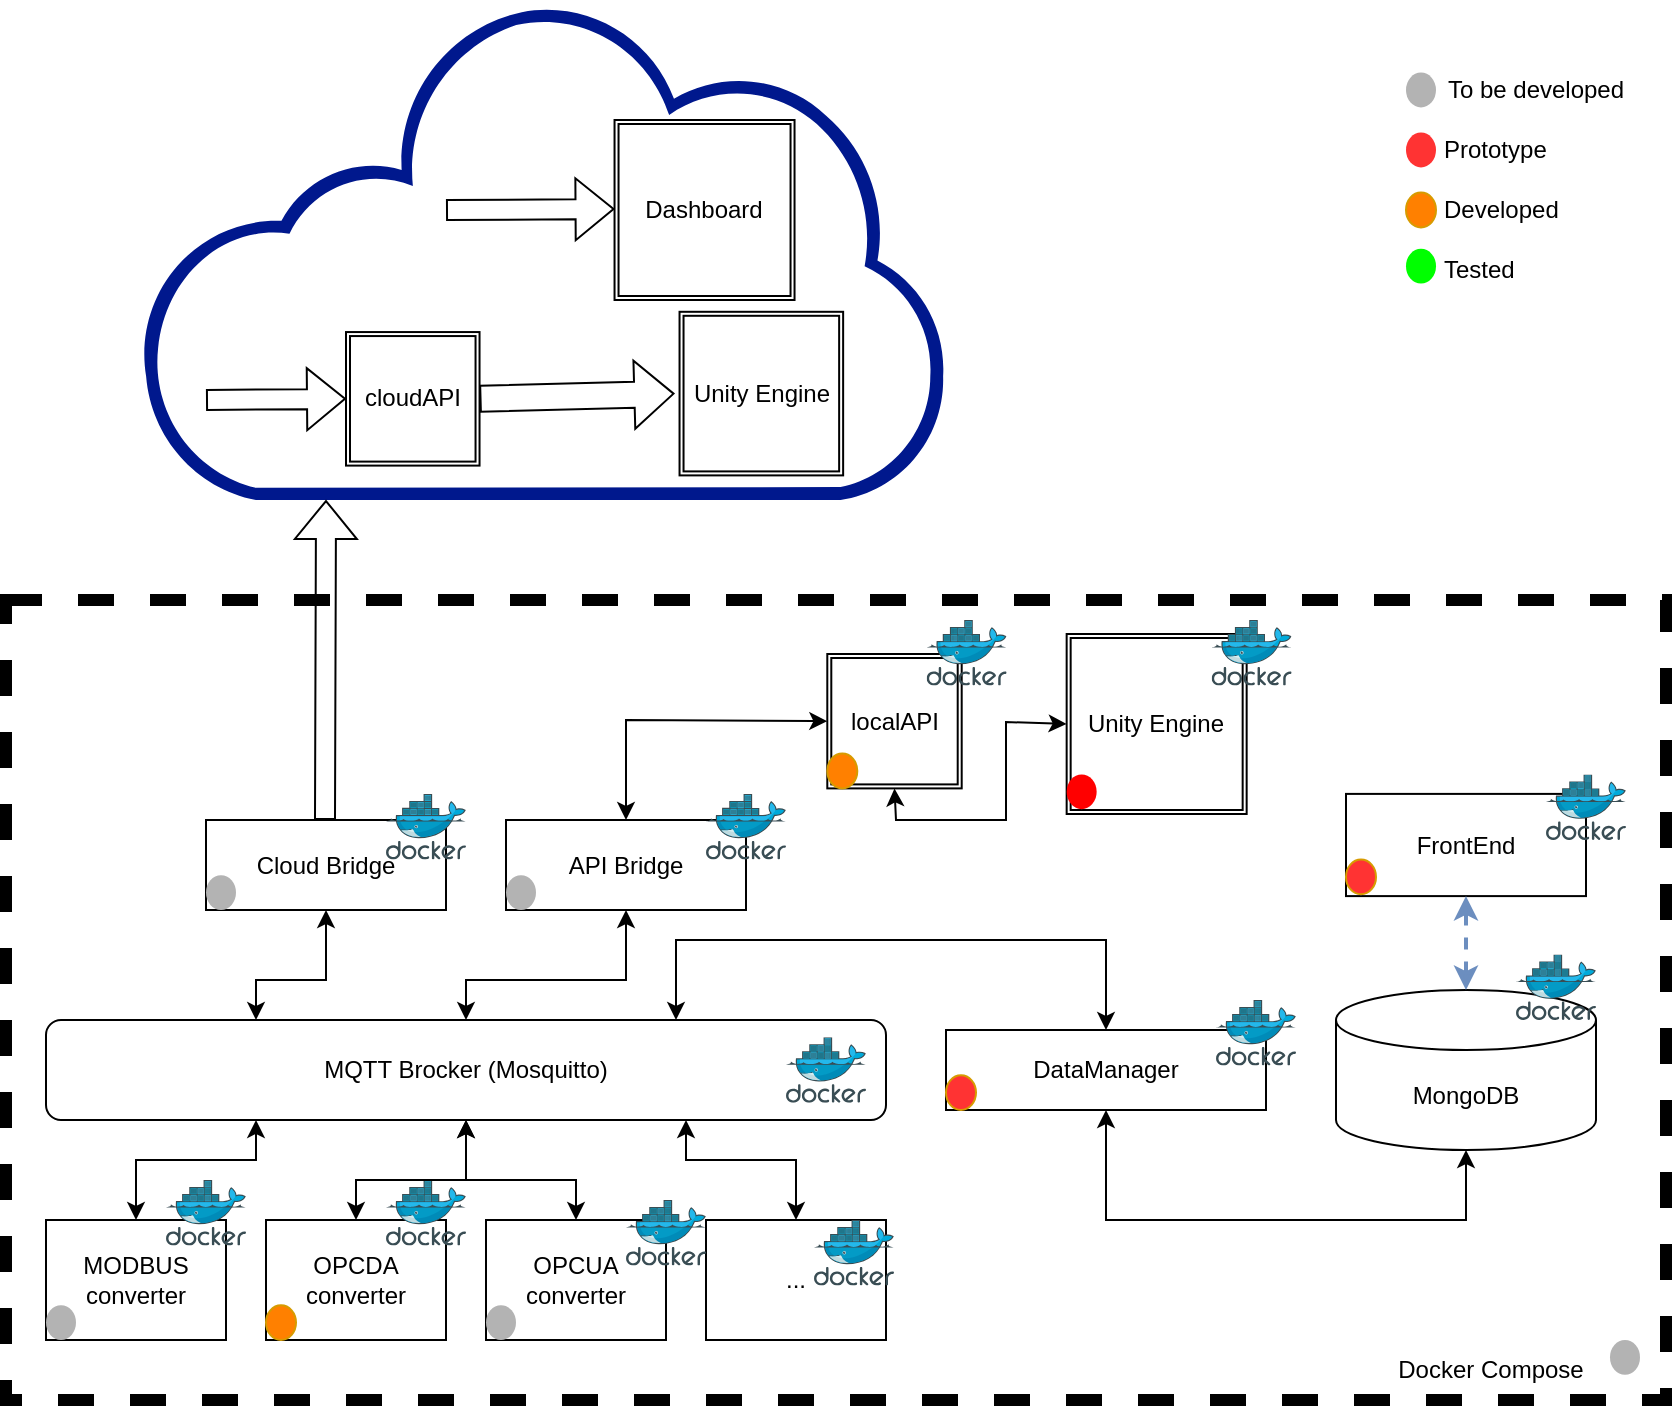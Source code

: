 <mxfile version="22.0.4" type="device">
  <diagram name="Página-1" id="7zzRH2UkfeKaquIX6ZkR">
    <mxGraphModel dx="1050" dy="1703" grid="1" gridSize="10" guides="1" tooltips="1" connect="1" arrows="1" fold="1" page="1" pageScale="1" pageWidth="827" pageHeight="1169" math="0" shadow="0">
      <root>
        <mxCell id="0" />
        <mxCell id="1" parent="0" />
        <mxCell id="7Npt1wdLBXmJ5ymIumH4-31" value="" style="rounded=0;whiteSpace=wrap;html=1;fillColor=none;dashed=1;strokeWidth=6;" parent="1" vertex="1">
          <mxGeometry x="10" y="220" width="830" height="400" as="geometry" />
        </mxCell>
        <mxCell id="7Npt1wdLBXmJ5ymIumH4-1" value="OPCDA converter" style="rounded=0;whiteSpace=wrap;html=1;" parent="1" vertex="1">
          <mxGeometry x="140" y="530" width="90" height="60" as="geometry" />
        </mxCell>
        <mxCell id="7Npt1wdLBXmJ5ymIumH4-3" value="MQTT Brocker (Mosquitto)" style="rounded=1;whiteSpace=wrap;html=1;" parent="1" vertex="1">
          <mxGeometry x="30" y="430" width="420" height="50" as="geometry" />
        </mxCell>
        <mxCell id="7Npt1wdLBXmJ5ymIumH4-4" value="MODBUS converter" style="rounded=0;whiteSpace=wrap;html=1;" parent="1" vertex="1">
          <mxGeometry x="30" y="530" width="90" height="60" as="geometry" />
        </mxCell>
        <mxCell id="7Npt1wdLBXmJ5ymIumH4-5" value="OPCUA converter" style="rounded=0;whiteSpace=wrap;html=1;" parent="1" vertex="1">
          <mxGeometry x="250" y="530" width="90" height="60" as="geometry" />
        </mxCell>
        <mxCell id="7Npt1wdLBXmJ5ymIumH4-6" value="..." style="rounded=0;whiteSpace=wrap;html=1;" parent="1" vertex="1">
          <mxGeometry x="360" y="530" width="90" height="60" as="geometry" />
        </mxCell>
        <mxCell id="7Npt1wdLBXmJ5ymIumH4-7" value="MongoDB" style="shape=cylinder3;whiteSpace=wrap;html=1;boundedLbl=1;backgroundOutline=1;size=15;" parent="1" vertex="1">
          <mxGeometry x="675" y="415" width="130" height="80" as="geometry" />
        </mxCell>
        <mxCell id="7Npt1wdLBXmJ5ymIumH4-9" value="Cloud Bridge" style="rounded=0;whiteSpace=wrap;html=1;" parent="1" vertex="1">
          <mxGeometry x="110" y="330" width="120" height="45" as="geometry" />
        </mxCell>
        <mxCell id="7Npt1wdLBXmJ5ymIumH4-10" value="DataManager" style="rounded=0;whiteSpace=wrap;html=1;" parent="1" vertex="1">
          <mxGeometry x="480" y="435" width="160" height="40" as="geometry" />
        </mxCell>
        <mxCell id="7Npt1wdLBXmJ5ymIumH4-12" value="" style="image;sketch=0;aspect=fixed;html=1;points=[];align=center;fontSize=12;image=img/lib/mscae/Docker.svg;" parent="1" vertex="1">
          <mxGeometry x="200" y="510" width="40" height="32.8" as="geometry" />
        </mxCell>
        <mxCell id="7Npt1wdLBXmJ5ymIumH4-13" value="" style="image;sketch=0;aspect=fixed;html=1;points=[];align=center;fontSize=12;image=img/lib/mscae/Docker.svg;" parent="1" vertex="1">
          <mxGeometry x="400" y="438.6" width="40" height="32.8" as="geometry" />
        </mxCell>
        <mxCell id="7Npt1wdLBXmJ5ymIumH4-14" value="" style="image;sketch=0;aspect=fixed;html=1;points=[];align=center;fontSize=12;image=img/lib/mscae/Docker.svg;" parent="1" vertex="1">
          <mxGeometry x="414" y="530" width="40" height="32.8" as="geometry" />
        </mxCell>
        <mxCell id="7Npt1wdLBXmJ5ymIumH4-15" value="" style="image;sketch=0;aspect=fixed;html=1;points=[];align=center;fontSize=12;image=img/lib/mscae/Docker.svg;" parent="1" vertex="1">
          <mxGeometry x="320" y="520" width="40" height="32.8" as="geometry" />
        </mxCell>
        <mxCell id="7Npt1wdLBXmJ5ymIumH4-16" value="" style="image;sketch=0;aspect=fixed;html=1;points=[];align=center;fontSize=12;image=img/lib/mscae/Docker.svg;" parent="1" vertex="1">
          <mxGeometry x="90" y="510" width="40" height="32.8" as="geometry" />
        </mxCell>
        <mxCell id="7Npt1wdLBXmJ5ymIumH4-17" value="" style="image;sketch=0;aspect=fixed;html=1;points=[];align=center;fontSize=12;image=img/lib/mscae/Docker.svg;" parent="1" vertex="1">
          <mxGeometry x="200" y="316.95" width="40" height="32.8" as="geometry" />
        </mxCell>
        <mxCell id="7Npt1wdLBXmJ5ymIumH4-18" value="" style="image;sketch=0;aspect=fixed;html=1;points=[];align=center;fontSize=12;image=img/lib/mscae/Docker.svg;" parent="1" vertex="1">
          <mxGeometry x="765" y="397.2" width="40" height="32.8" as="geometry" />
        </mxCell>
        <mxCell id="7Npt1wdLBXmJ5ymIumH4-19" value="" style="image;sketch=0;aspect=fixed;html=1;points=[];align=center;fontSize=12;image=img/lib/mscae/Docker.svg;" parent="1" vertex="1">
          <mxGeometry x="615" y="420" width="40" height="32.8" as="geometry" />
        </mxCell>
        <mxCell id="7Npt1wdLBXmJ5ymIumH4-20" value="" style="sketch=0;aspect=fixed;pointerEvents=1;shadow=0;dashed=0;html=1;strokeColor=none;labelPosition=center;verticalLabelPosition=bottom;verticalAlign=top;align=center;fillColor=#00188D;shape=mxgraph.mscae.enterprise.internet_hollow" parent="1" vertex="1">
          <mxGeometry x="76.77" y="-80" width="403.23" height="250" as="geometry" />
        </mxCell>
        <mxCell id="7Npt1wdLBXmJ5ymIumH4-24" value="FrontEnd" style="rounded=0;whiteSpace=wrap;html=1;" parent="1" vertex="1">
          <mxGeometry x="680" y="316.95" width="120" height="51.1" as="geometry" />
        </mxCell>
        <mxCell id="7Npt1wdLBXmJ5ymIumH4-25" value="" style="image;sketch=0;aspect=fixed;html=1;points=[];align=center;fontSize=12;image=img/lib/mscae/Docker.svg;" parent="1" vertex="1">
          <mxGeometry x="780" y="307.2" width="40" height="32.8" as="geometry" />
        </mxCell>
        <mxCell id="7Npt1wdLBXmJ5ymIumH4-26" value="Dashboard" style="shape=ext;double=1;whiteSpace=wrap;html=1;aspect=fixed;" parent="1" vertex="1">
          <mxGeometry x="314.27" y="-20" width="90" height="90" as="geometry" />
        </mxCell>
        <mxCell id="7Npt1wdLBXmJ5ymIumH4-27" value="Unity Engine" style="shape=ext;double=1;whiteSpace=wrap;html=1;aspect=fixed;" parent="1" vertex="1">
          <mxGeometry x="346.77" y="75.9" width="81.8" height="81.8" as="geometry" />
        </mxCell>
        <mxCell id="7Npt1wdLBXmJ5ymIumH4-28" value="" style="shape=flexArrow;endArrow=classic;html=1;rounded=0;entryX=0;entryY=0.5;entryDx=0;entryDy=0;" parent="1" target="7kdsMO98y5sn18G8m-w_-2" edge="1">
          <mxGeometry width="50" height="50" relative="1" as="geometry">
            <mxPoint x="110" y="120" as="sourcePoint" />
            <mxPoint x="211.77" y="61.8" as="targetPoint" />
          </mxGeometry>
        </mxCell>
        <mxCell id="7Npt1wdLBXmJ5ymIumH4-29" value="" style="shape=flexArrow;endArrow=classic;html=1;rounded=0;entryX=0;entryY=0.5;entryDx=0;entryDy=0;" parent="1" edge="1">
          <mxGeometry width="50" height="50" relative="1" as="geometry">
            <mxPoint x="230" y="25" as="sourcePoint" />
            <mxPoint x="314.27" y="24.52" as="targetPoint" />
          </mxGeometry>
        </mxCell>
        <mxCell id="7Npt1wdLBXmJ5ymIumH4-33" value="" style="endArrow=classic;startArrow=classic;html=1;rounded=0;exitX=0.5;exitY=0;exitDx=0;exitDy=0;" parent="1" source="7Npt1wdLBXmJ5ymIumH4-6" edge="1">
          <mxGeometry width="50" height="50" relative="1" as="geometry">
            <mxPoint x="390" y="520" as="sourcePoint" />
            <mxPoint x="350" y="480" as="targetPoint" />
            <Array as="points">
              <mxPoint x="405" y="500" />
              <mxPoint x="350" y="500" />
            </Array>
          </mxGeometry>
        </mxCell>
        <mxCell id="7Npt1wdLBXmJ5ymIumH4-34" value="" style="endArrow=classic;startArrow=classic;html=1;rounded=0;exitX=0.5;exitY=0;exitDx=0;exitDy=0;entryX=0.5;entryY=1;entryDx=0;entryDy=0;" parent="1" source="7Npt1wdLBXmJ5ymIumH4-1" target="7Npt1wdLBXmJ5ymIumH4-3" edge="1">
          <mxGeometry width="50" height="50" relative="1" as="geometry">
            <mxPoint x="415" y="540" as="sourcePoint" />
            <mxPoint x="360" y="490" as="targetPoint" />
            <Array as="points">
              <mxPoint x="185" y="510" />
              <mxPoint x="240" y="510" />
            </Array>
          </mxGeometry>
        </mxCell>
        <mxCell id="7Npt1wdLBXmJ5ymIumH4-35" value="" style="endArrow=classic;startArrow=classic;html=1;rounded=0;exitX=0.5;exitY=0;exitDx=0;exitDy=0;entryX=0.5;entryY=1;entryDx=0;entryDy=0;" parent="1" source="7Npt1wdLBXmJ5ymIumH4-5" target="7Npt1wdLBXmJ5ymIumH4-3" edge="1">
          <mxGeometry width="50" height="50" relative="1" as="geometry">
            <mxPoint x="300" y="530" as="sourcePoint" />
            <mxPoint x="250" y="480" as="targetPoint" />
            <Array as="points">
              <mxPoint x="295" y="510" />
              <mxPoint x="240" y="510" />
            </Array>
          </mxGeometry>
        </mxCell>
        <mxCell id="7Npt1wdLBXmJ5ymIumH4-36" value="" style="endArrow=classic;startArrow=classic;html=1;rounded=0;exitX=0.5;exitY=0;exitDx=0;exitDy=0;entryX=0.25;entryY=1;entryDx=0;entryDy=0;" parent="1" source="7Npt1wdLBXmJ5ymIumH4-4" target="7Npt1wdLBXmJ5ymIumH4-3" edge="1">
          <mxGeometry width="50" height="50" relative="1" as="geometry">
            <mxPoint x="435" y="560" as="sourcePoint" />
            <mxPoint x="380" y="510" as="targetPoint" />
            <Array as="points">
              <mxPoint x="75" y="500" />
              <mxPoint x="135" y="500" />
            </Array>
          </mxGeometry>
        </mxCell>
        <mxCell id="7Npt1wdLBXmJ5ymIumH4-37" value="" style="endArrow=classic;startArrow=classic;html=1;rounded=0;entryX=0.25;entryY=0;entryDx=0;entryDy=0;exitX=0.5;exitY=1;exitDx=0;exitDy=0;" parent="1" source="7Npt1wdLBXmJ5ymIumH4-9" target="7Npt1wdLBXmJ5ymIumH4-3" edge="1">
          <mxGeometry width="50" height="50" relative="1" as="geometry">
            <mxPoint x="85" y="540" as="sourcePoint" />
            <mxPoint x="145" y="490" as="targetPoint" />
            <Array as="points">
              <mxPoint x="170" y="410" />
              <mxPoint x="135" y="410" />
            </Array>
          </mxGeometry>
        </mxCell>
        <mxCell id="7Npt1wdLBXmJ5ymIumH4-39" value="" style="endArrow=classic;startArrow=classic;html=1;rounded=0;entryX=0.5;entryY=1;entryDx=0;entryDy=0;dashed=1;strokeWidth=2;fillColor=#dae8fc;strokeColor=#6c8ebf;exitX=0.5;exitY=0;exitDx=0;exitDy=0;exitPerimeter=0;" parent="1" source="7Npt1wdLBXmJ5ymIumH4-7" target="7Npt1wdLBXmJ5ymIumH4-24" edge="1">
          <mxGeometry width="50" height="50" relative="1" as="geometry">
            <mxPoint x="355" y="440" as="sourcePoint" />
            <mxPoint x="390" y="374" as="targetPoint" />
          </mxGeometry>
        </mxCell>
        <mxCell id="7Npt1wdLBXmJ5ymIumH4-42" value="" style="endArrow=classic;startArrow=classic;html=1;rounded=0;exitX=0.5;exitY=0;exitDx=0;exitDy=0;entryX=0.75;entryY=0;entryDx=0;entryDy=0;" parent="1" source="7Npt1wdLBXmJ5ymIumH4-10" target="7Npt1wdLBXmJ5ymIumH4-3" edge="1">
          <mxGeometry width="50" height="50" relative="1" as="geometry">
            <mxPoint x="630" y="450" as="sourcePoint" />
            <mxPoint x="460" y="465" as="targetPoint" />
            <Array as="points">
              <mxPoint x="560" y="390" />
              <mxPoint x="345" y="390" />
            </Array>
          </mxGeometry>
        </mxCell>
        <mxCell id="7Npt1wdLBXmJ5ymIumH4-43" value="" style="shape=flexArrow;endArrow=classic;html=1;rounded=0;" parent="1" edge="1">
          <mxGeometry width="50" height="50" relative="1" as="geometry">
            <mxPoint x="169.5" y="330" as="sourcePoint" />
            <mxPoint x="170" y="170" as="targetPoint" />
          </mxGeometry>
        </mxCell>
        <mxCell id="7Npt1wdLBXmJ5ymIumH4-44" value="Docker Compose" style="text;html=1;strokeColor=none;fillColor=none;align=center;verticalAlign=middle;whiteSpace=wrap;rounded=0;" parent="1" vertex="1">
          <mxGeometry x="700" y="590" width="105" height="30" as="geometry" />
        </mxCell>
        <mxCell id="7kdsMO98y5sn18G8m-w_-2" value="cloudAPI" style="shape=ext;double=1;whiteSpace=wrap;html=1;aspect=fixed;" parent="1" vertex="1">
          <mxGeometry x="180" y="86.03" width="66.77" height="66.77" as="geometry" />
        </mxCell>
        <mxCell id="7kdsMO98y5sn18G8m-w_-4" value="" style="shape=flexArrow;endArrow=classic;html=1;rounded=0;entryX=0;entryY=0.5;entryDx=0;entryDy=0;width=13;endSize=6.2;exitX=1;exitY=0.5;exitDx=0;exitDy=0;" parent="1" source="7kdsMO98y5sn18G8m-w_-2" edge="1">
          <mxGeometry width="50" height="50" relative="1" as="geometry">
            <mxPoint x="171.77" y="126.8" as="sourcePoint" />
            <mxPoint x="344.27" y="116.8" as="targetPoint" />
          </mxGeometry>
        </mxCell>
        <mxCell id="UQ5qbsGniW9rWeWsS5vU-2" value="" style="endArrow=classic;startArrow=classic;html=1;rounded=0;entryX=0.5;entryY=1;entryDx=0;entryDy=0;exitX=0.5;exitY=1;exitDx=0;exitDy=0;exitPerimeter=0;" parent="1" source="7Npt1wdLBXmJ5ymIumH4-7" target="7Npt1wdLBXmJ5ymIumH4-10" edge="1">
          <mxGeometry width="50" height="50" relative="1" as="geometry">
            <mxPoint x="560" y="545" as="sourcePoint" />
            <mxPoint x="610" y="495" as="targetPoint" />
            <Array as="points">
              <mxPoint x="740" y="530" />
              <mxPoint x="560" y="530" />
            </Array>
          </mxGeometry>
        </mxCell>
        <mxCell id="9k12AXy6tt7gyHXrd-Mn-1" value="API Bridge" style="rounded=0;whiteSpace=wrap;html=1;" parent="1" vertex="1">
          <mxGeometry x="260" y="330" width="120" height="45" as="geometry" />
        </mxCell>
        <mxCell id="9k12AXy6tt7gyHXrd-Mn-2" value="Unity Engine" style="shape=ext;double=1;whiteSpace=wrap;html=1;aspect=fixed;" parent="1" vertex="1">
          <mxGeometry x="540.33" y="237" width="90" height="90" as="geometry" />
        </mxCell>
        <mxCell id="9k12AXy6tt7gyHXrd-Mn-3" value="localAPI" style="shape=ext;double=1;whiteSpace=wrap;html=1;aspect=fixed;" parent="1" vertex="1">
          <mxGeometry x="420.65" y="247" width="67.2" height="67.2" as="geometry" />
        </mxCell>
        <mxCell id="9k12AXy6tt7gyHXrd-Mn-4" value="" style="endArrow=classic;startArrow=classic;html=1;rounded=0;entryX=0.5;entryY=0;entryDx=0;entryDy=0;exitX=0.5;exitY=1;exitDx=0;exitDy=0;" parent="1" source="9k12AXy6tt7gyHXrd-Mn-1" target="7Npt1wdLBXmJ5ymIumH4-3" edge="1">
          <mxGeometry width="50" height="50" relative="1" as="geometry">
            <mxPoint x="180" y="385" as="sourcePoint" />
            <mxPoint x="145" y="440" as="targetPoint" />
            <Array as="points">
              <mxPoint x="320" y="410" />
              <mxPoint x="240" y="410" />
            </Array>
          </mxGeometry>
        </mxCell>
        <mxCell id="9k12AXy6tt7gyHXrd-Mn-6" value="" style="endArrow=classic;startArrow=classic;html=1;rounded=0;entryX=0;entryY=0.5;entryDx=0;entryDy=0;exitX=0.5;exitY=0;exitDx=0;exitDy=0;" parent="1" source="9k12AXy6tt7gyHXrd-Mn-1" target="9k12AXy6tt7gyHXrd-Mn-3" edge="1">
          <mxGeometry width="50" height="50" relative="1" as="geometry">
            <mxPoint x="330" y="385" as="sourcePoint" />
            <mxPoint x="250" y="440" as="targetPoint" />
            <Array as="points">
              <mxPoint x="320" y="300" />
              <mxPoint x="320" y="280" />
            </Array>
          </mxGeometry>
        </mxCell>
        <mxCell id="9k12AXy6tt7gyHXrd-Mn-7" value="" style="endArrow=classic;startArrow=classic;html=1;rounded=0;entryX=0.5;entryY=1;entryDx=0;entryDy=0;exitX=0;exitY=0.5;exitDx=0;exitDy=0;" parent="1" source="9k12AXy6tt7gyHXrd-Mn-2" target="9k12AXy6tt7gyHXrd-Mn-3" edge="1">
          <mxGeometry width="50" height="50" relative="1" as="geometry">
            <mxPoint x="330" y="340" as="sourcePoint" />
            <mxPoint x="440" y="292" as="targetPoint" />
            <Array as="points">
              <mxPoint x="510" y="281" />
              <mxPoint x="510" y="330" />
              <mxPoint x="455" y="330" />
            </Array>
          </mxGeometry>
        </mxCell>
        <mxCell id="9k12AXy6tt7gyHXrd-Mn-8" value="" style="image;sketch=0;aspect=fixed;html=1;points=[];align=center;fontSize=12;image=img/lib/mscae/Docker.svg;" parent="1" vertex="1">
          <mxGeometry x="360" y="316.95" width="40" height="32.8" as="geometry" />
        </mxCell>
        <mxCell id="9k12AXy6tt7gyHXrd-Mn-9" value="" style="image;sketch=0;aspect=fixed;html=1;points=[];align=center;fontSize=12;image=img/lib/mscae/Docker.svg;" parent="1" vertex="1">
          <mxGeometry x="470.33" y="230" width="40" height="32.8" as="geometry" />
        </mxCell>
        <mxCell id="9k12AXy6tt7gyHXrd-Mn-11" value="" style="image;sketch=0;aspect=fixed;html=1;points=[];align=center;fontSize=12;image=img/lib/mscae/Docker.svg;" parent="1" vertex="1">
          <mxGeometry x="612.83" y="230" width="40" height="32.8" as="geometry" />
        </mxCell>
        <mxCell id="9k12AXy6tt7gyHXrd-Mn-13" value="" style="ellipse;whiteSpace=wrap;html=1;fillColor=#FF3333;strokeColor=#d79b00;" parent="1" vertex="1">
          <mxGeometry x="480" y="457.6" width="15" height="17.4" as="geometry" />
        </mxCell>
        <mxCell id="9k12AXy6tt7gyHXrd-Mn-14" value="" style="ellipse;whiteSpace=wrap;html=1;fillColor=#FF3333;strokeColor=#d79b00;" parent="1" vertex="1">
          <mxGeometry x="680" y="349.75" width="15" height="17.4" as="geometry" />
        </mxCell>
        <mxCell id="9k12AXy6tt7gyHXrd-Mn-15" value="" style="ellipse;whiteSpace=wrap;html=1;fillColor=#FF8000;strokeColor=#d79b00;" parent="1" vertex="1">
          <mxGeometry x="140" y="572.6" width="15" height="17.4" as="geometry" />
        </mxCell>
        <mxCell id="9k12AXy6tt7gyHXrd-Mn-16" value="" style="ellipse;whiteSpace=wrap;html=1;fillColor=#FF8000;strokeColor=#d79b00;" parent="1" vertex="1">
          <mxGeometry x="420.65" y="296.8" width="15" height="17.4" as="geometry" />
        </mxCell>
        <mxCell id="9k12AXy6tt7gyHXrd-Mn-17" value="" style="ellipse;whiteSpace=wrap;html=1;fillColor=#B3B3B3;strokeColor=none;" parent="1" vertex="1">
          <mxGeometry x="30" y="572.6" width="15" height="17.4" as="geometry" />
        </mxCell>
        <mxCell id="9k12AXy6tt7gyHXrd-Mn-18" value="" style="ellipse;whiteSpace=wrap;html=1;fillColor=#B3B3B3;strokeColor=none;" parent="1" vertex="1">
          <mxGeometry x="250" y="572.6" width="15" height="17.4" as="geometry" />
        </mxCell>
        <mxCell id="9k12AXy6tt7gyHXrd-Mn-20" value="" style="ellipse;whiteSpace=wrap;html=1;fillColor=#B3B3B3;strokeColor=none;" parent="1" vertex="1">
          <mxGeometry x="110" y="357.6" width="15" height="17.4" as="geometry" />
        </mxCell>
        <mxCell id="9k12AXy6tt7gyHXrd-Mn-21" value="" style="ellipse;whiteSpace=wrap;html=1;fillColor=#B3B3B3;strokeColor=none;" parent="1" vertex="1">
          <mxGeometry x="260" y="357.6" width="15" height="17.4" as="geometry" />
        </mxCell>
        <mxCell id="9k12AXy6tt7gyHXrd-Mn-22" value="" style="ellipse;whiteSpace=wrap;html=1;fillColor=#FF0000;strokeColor=none;" parent="1" vertex="1">
          <mxGeometry x="540.33" y="307.2" width="15" height="17.4" as="geometry" />
        </mxCell>
        <mxCell id="9k12AXy6tt7gyHXrd-Mn-28" value="" style="ellipse;whiteSpace=wrap;html=1;fillColor=#B3B3B3;strokeColor=none;" parent="1" vertex="1">
          <mxGeometry x="812" y="590" width="15" height="17.4" as="geometry" />
        </mxCell>
        <mxCell id="9k12AXy6tt7gyHXrd-Mn-31" value="To be developed" style="text;html=1;strokeColor=none;fillColor=none;align=center;verticalAlign=middle;whiteSpace=wrap;rounded=0;" parent="1" vertex="1">
          <mxGeometry x="725" y="-50" width="100" height="30" as="geometry" />
        </mxCell>
        <mxCell id="9k12AXy6tt7gyHXrd-Mn-32" value="Prototype" style="text;html=1;strokeColor=none;fillColor=none;align=left;verticalAlign=middle;whiteSpace=wrap;rounded=0;" parent="1" vertex="1">
          <mxGeometry x="727" y="-20" width="100" height="30" as="geometry" />
        </mxCell>
        <mxCell id="9k12AXy6tt7gyHXrd-Mn-33" value="Developed" style="text;html=1;strokeColor=none;fillColor=none;align=left;verticalAlign=middle;whiteSpace=wrap;rounded=0;" parent="1" vertex="1">
          <mxGeometry x="727" y="10" width="100" height="30" as="geometry" />
        </mxCell>
        <mxCell id="9k12AXy6tt7gyHXrd-Mn-34" value="Tested" style="text;html=1;strokeColor=none;fillColor=none;align=left;verticalAlign=middle;whiteSpace=wrap;rounded=0;" parent="1" vertex="1">
          <mxGeometry x="727" y="40" width="100" height="30" as="geometry" />
        </mxCell>
        <mxCell id="9k12AXy6tt7gyHXrd-Mn-35" value="" style="ellipse;whiteSpace=wrap;html=1;fillColor=#FF8000;strokeColor=#d79b00;" parent="1" vertex="1">
          <mxGeometry x="710" y="16.3" width="15" height="17.4" as="geometry" />
        </mxCell>
        <mxCell id="9k12AXy6tt7gyHXrd-Mn-36" value="" style="ellipse;whiteSpace=wrap;html=1;fillColor=#FF3333;strokeColor=none;" parent="1" vertex="1">
          <mxGeometry x="710" y="-13.7" width="15" height="17.4" as="geometry" />
        </mxCell>
        <mxCell id="9k12AXy6tt7gyHXrd-Mn-37" value="" style="ellipse;whiteSpace=wrap;html=1;fillColor=#B3B3B3;strokeColor=none;" parent="1" vertex="1">
          <mxGeometry x="710" y="-43.7" width="15" height="17.4" as="geometry" />
        </mxCell>
        <mxCell id="9k12AXy6tt7gyHXrd-Mn-38" value="" style="ellipse;whiteSpace=wrap;html=1;fillColor=#00FF00;strokeColor=none;" parent="1" vertex="1">
          <mxGeometry x="710" y="44.4" width="15" height="17.4" as="geometry" />
        </mxCell>
      </root>
    </mxGraphModel>
  </diagram>
</mxfile>
